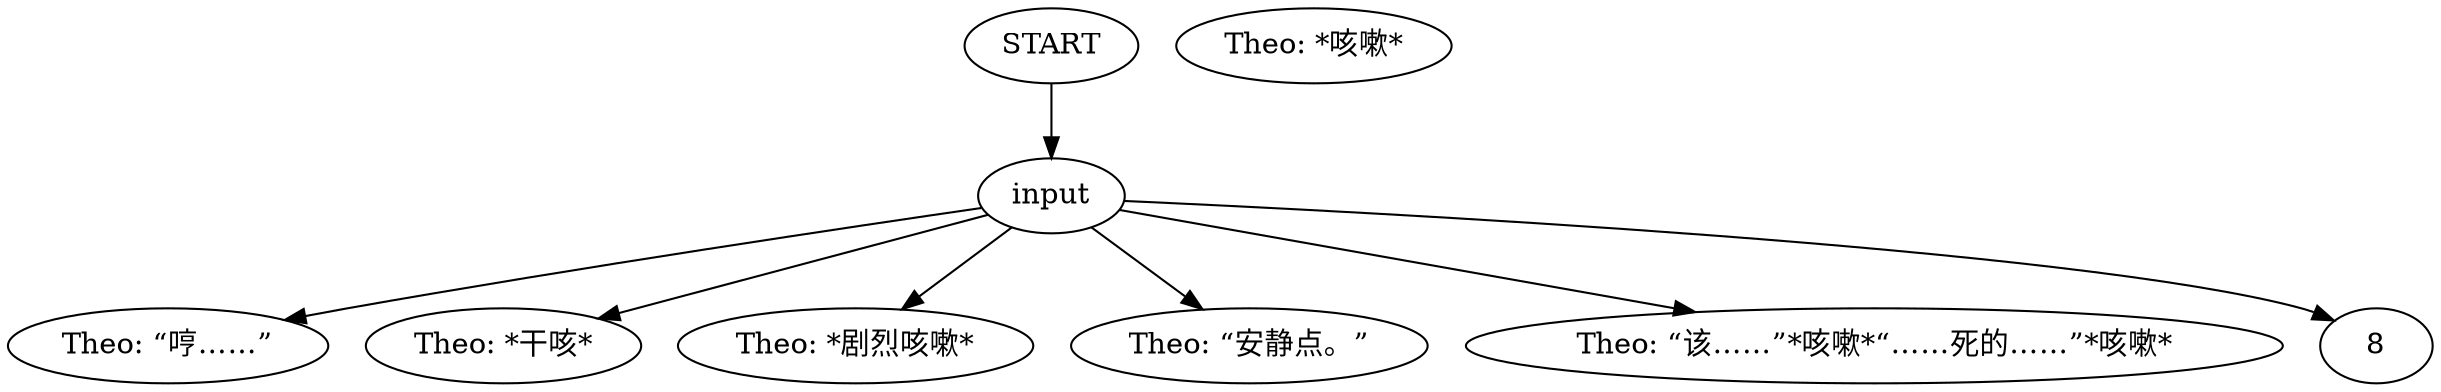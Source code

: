 # WHIRLING F1 / THEO barks
# Theo barks:
# ==================================================
digraph G {
	  0 [label="START"];
	  1 [label="input"];
	  2 [label="Theo: “哼……”"];
	  3 [label="Theo: *干咳*"];
	  4 [label="Theo: *咳嗽*"];
	  5 [label="Theo: *剧烈咳嗽*"];
	  6 [label="Theo: “安静点。”"];
	  7 [label="Theo: “该……”*咳嗽*“……死的……”*咳嗽*"];
	  0 -> 1
	  1 -> 2
	  1 -> 3
	  1 -> 5
	  1 -> 6
	  1 -> 7
	  1 -> 8
}

